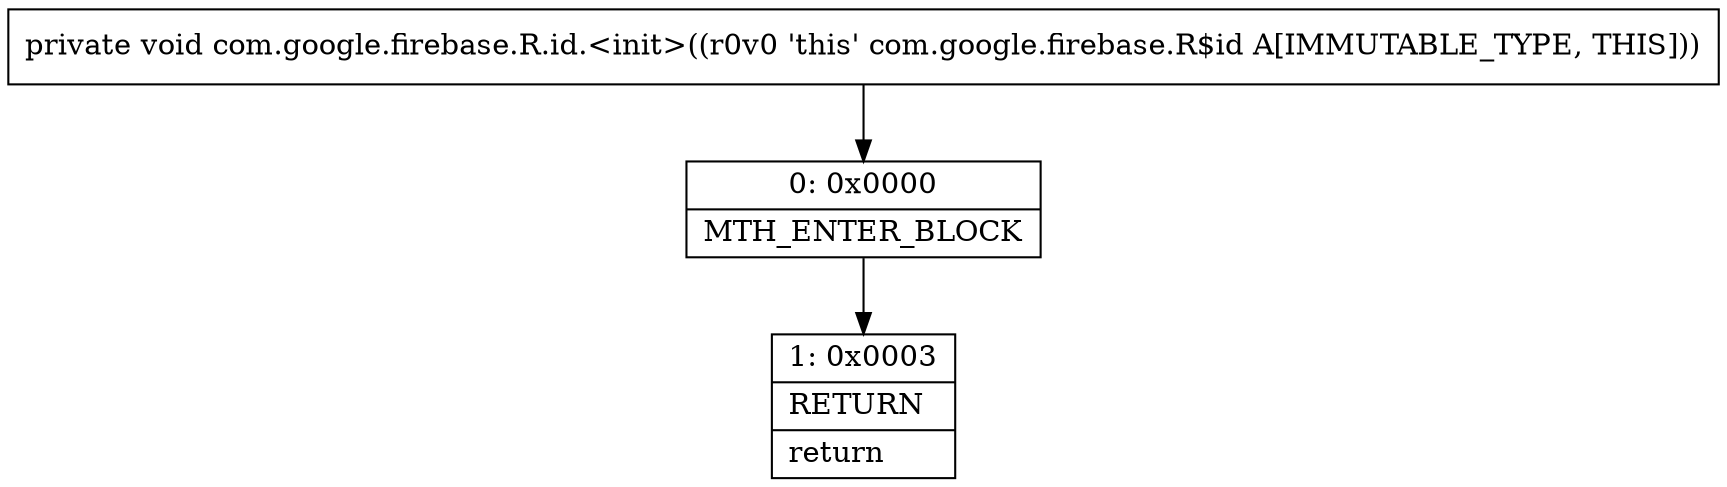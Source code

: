 digraph "CFG forcom.google.firebase.R.id.\<init\>()V" {
Node_0 [shape=record,label="{0\:\ 0x0000|MTH_ENTER_BLOCK\l}"];
Node_1 [shape=record,label="{1\:\ 0x0003|RETURN\l|return\l}"];
MethodNode[shape=record,label="{private void com.google.firebase.R.id.\<init\>((r0v0 'this' com.google.firebase.R$id A[IMMUTABLE_TYPE, THIS])) }"];
MethodNode -> Node_0;
Node_0 -> Node_1;
}

